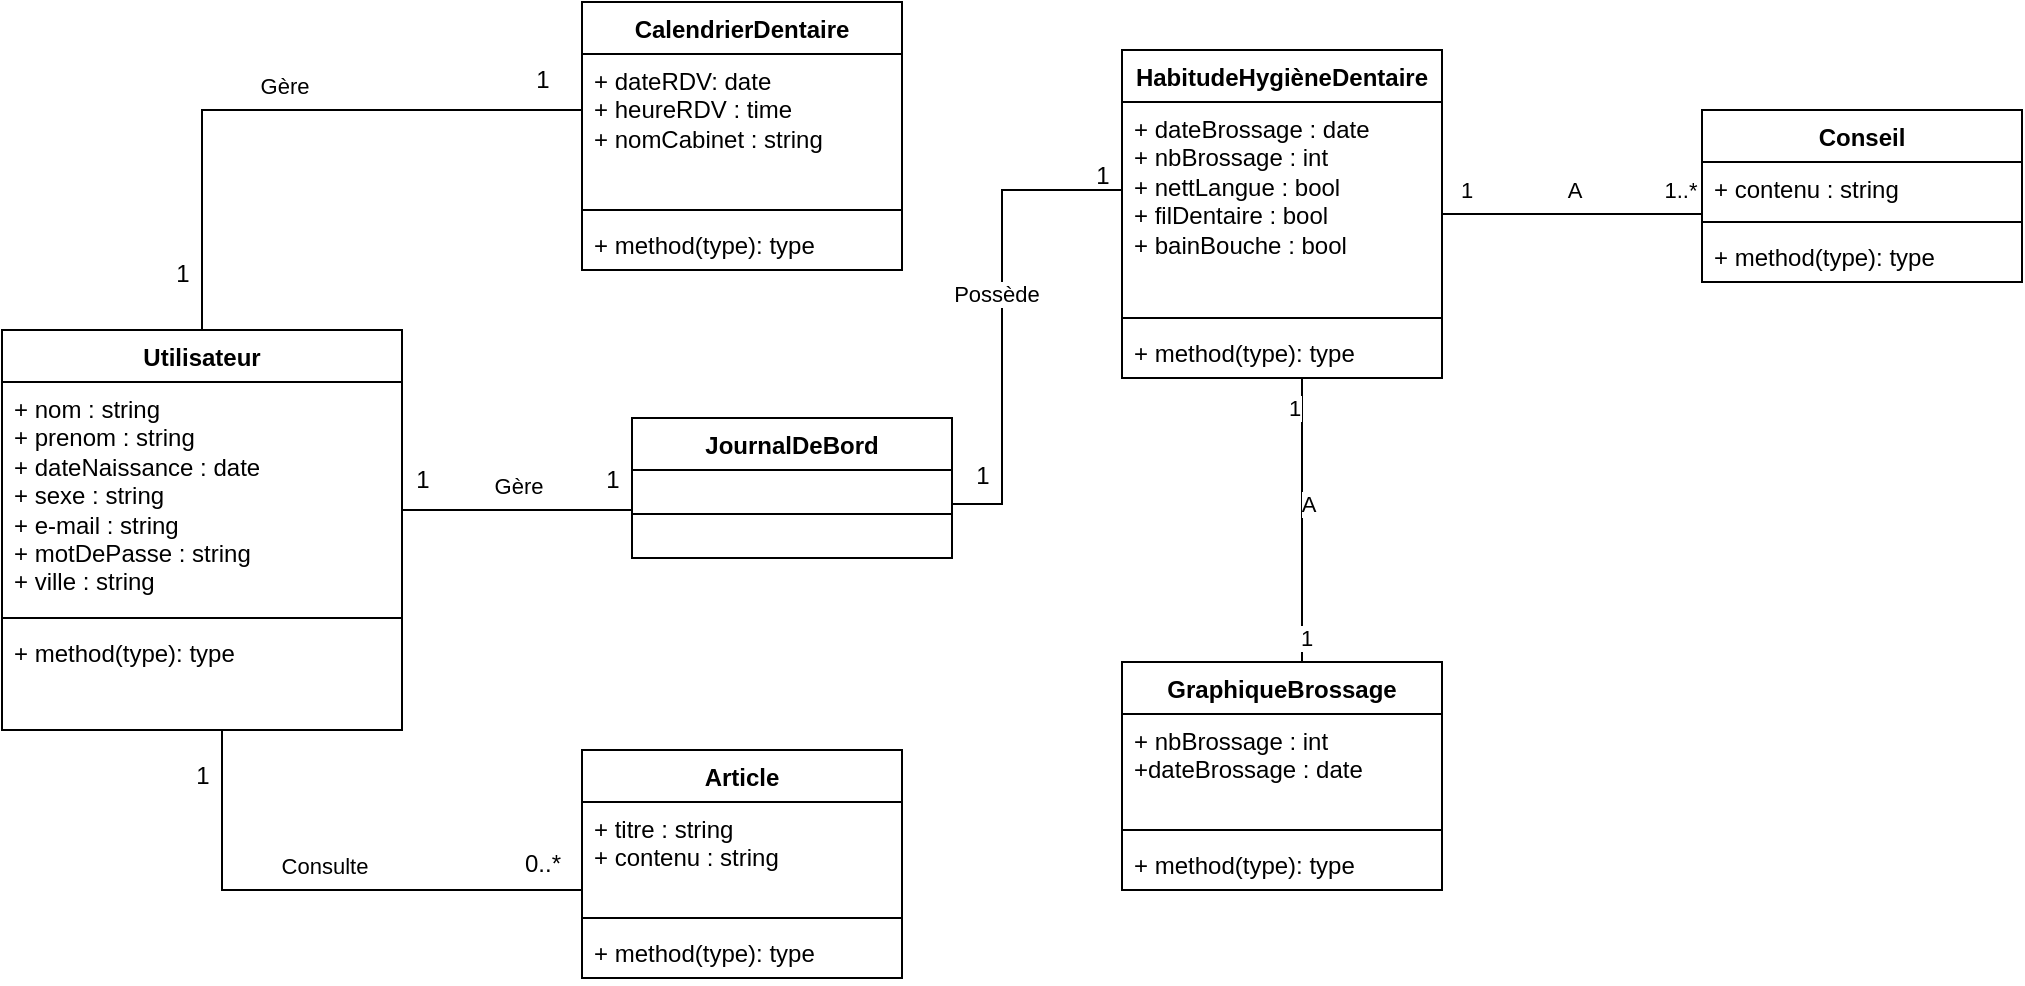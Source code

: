 <mxfile>
    <diagram id="C5RBs43oDa-KdzZeNtuy" name="Page-1">
        <mxGraphModel dx="1209" dy="502" grid="1" gridSize="10" guides="1" tooltips="1" connect="1" arrows="1" fold="1" page="1" pageScale="1" pageWidth="827" pageHeight="1169" math="0" shadow="0">
            <root>
                <mxCell id="WIyWlLk6GJQsqaUBKTNV-0"/>
                <mxCell id="WIyWlLk6GJQsqaUBKTNV-1" parent="WIyWlLk6GJQsqaUBKTNV-0"/>
                <mxCell id="zHEz4ssrq1OdMshKdfq2-0" value="Utilisateur" style="swimlane;fontStyle=1;align=center;verticalAlign=top;childLayout=stackLayout;horizontal=1;startSize=26;horizontalStack=0;resizeParent=1;resizeParentMax=0;resizeLast=0;collapsible=1;marginBottom=0;whiteSpace=wrap;html=1;" parent="WIyWlLk6GJQsqaUBKTNV-1" vertex="1">
                    <mxGeometry x="40" y="210" width="200" height="200" as="geometry"/>
                </mxCell>
                <mxCell id="zHEz4ssrq1OdMshKdfq2-1" value="+ nom : string&lt;br&gt;+ prenom : string&lt;br&gt;+ dateNaissance : date&lt;br&gt;+ sexe : string&lt;br&gt;+ e-mail : string&lt;br&gt;+ motDePasse : string&lt;br&gt;+ ville : string" style="text;strokeColor=none;fillColor=none;align=left;verticalAlign=top;spacingLeft=4;spacingRight=4;overflow=hidden;rotatable=0;points=[[0,0.5],[1,0.5]];portConstraint=eastwest;whiteSpace=wrap;html=1;" parent="zHEz4ssrq1OdMshKdfq2-0" vertex="1">
                    <mxGeometry y="26" width="200" height="114" as="geometry"/>
                </mxCell>
                <mxCell id="zHEz4ssrq1OdMshKdfq2-2" value="" style="line;strokeWidth=1;fillColor=none;align=left;verticalAlign=middle;spacingTop=-1;spacingLeft=3;spacingRight=3;rotatable=0;labelPosition=right;points=[];portConstraint=eastwest;strokeColor=inherit;" parent="zHEz4ssrq1OdMshKdfq2-0" vertex="1">
                    <mxGeometry y="140" width="200" height="8" as="geometry"/>
                </mxCell>
                <mxCell id="zHEz4ssrq1OdMshKdfq2-3" value="+ method(type): type" style="text;strokeColor=none;fillColor=none;align=left;verticalAlign=top;spacingLeft=4;spacingRight=4;overflow=hidden;rotatable=0;points=[[0,0.5],[1,0.5]];portConstraint=eastwest;whiteSpace=wrap;html=1;" parent="zHEz4ssrq1OdMshKdfq2-0" vertex="1">
                    <mxGeometry y="148" width="200" height="52" as="geometry"/>
                </mxCell>
                <mxCell id="zHEz4ssrq1OdMshKdfq2-4" value="CalendrierDentaire" style="swimlane;fontStyle=1;align=center;verticalAlign=top;childLayout=stackLayout;horizontal=1;startSize=26;horizontalStack=0;resizeParent=1;resizeParentMax=0;resizeLast=0;collapsible=1;marginBottom=0;whiteSpace=wrap;html=1;" parent="WIyWlLk6GJQsqaUBKTNV-1" vertex="1">
                    <mxGeometry x="330" y="46" width="160" height="134" as="geometry"/>
                </mxCell>
                <mxCell id="zHEz4ssrq1OdMshKdfq2-5" value="+ dateRDV: date&lt;br&gt;+ heureRDV : time&lt;br&gt;+ nomCabinet : string" style="text;strokeColor=none;fillColor=none;align=left;verticalAlign=top;spacingLeft=4;spacingRight=4;overflow=hidden;rotatable=0;points=[[0,0.5],[1,0.5]];portConstraint=eastwest;whiteSpace=wrap;html=1;" parent="zHEz4ssrq1OdMshKdfq2-4" vertex="1">
                    <mxGeometry y="26" width="160" height="74" as="geometry"/>
                </mxCell>
                <mxCell id="zHEz4ssrq1OdMshKdfq2-6" value="" style="line;strokeWidth=1;fillColor=none;align=left;verticalAlign=middle;spacingTop=-1;spacingLeft=3;spacingRight=3;rotatable=0;labelPosition=right;points=[];portConstraint=eastwest;strokeColor=inherit;" parent="zHEz4ssrq1OdMshKdfq2-4" vertex="1">
                    <mxGeometry y="100" width="160" height="8" as="geometry"/>
                </mxCell>
                <mxCell id="zHEz4ssrq1OdMshKdfq2-7" value="+ method(type): type" style="text;strokeColor=none;fillColor=none;align=left;verticalAlign=top;spacingLeft=4;spacingRight=4;overflow=hidden;rotatable=0;points=[[0,0.5],[1,0.5]];portConstraint=eastwest;whiteSpace=wrap;html=1;" parent="zHEz4ssrq1OdMshKdfq2-4" vertex="1">
                    <mxGeometry y="108" width="160" height="26" as="geometry"/>
                </mxCell>
                <mxCell id="zHEz4ssrq1OdMshKdfq2-8" value="JournalDeBord" style="swimlane;fontStyle=1;align=center;verticalAlign=top;childLayout=stackLayout;horizontal=1;startSize=26;horizontalStack=0;resizeParent=1;resizeParentMax=0;resizeLast=0;collapsible=1;marginBottom=0;whiteSpace=wrap;html=1;" parent="WIyWlLk6GJQsqaUBKTNV-1" vertex="1">
                    <mxGeometry x="355" y="254" width="160" height="70" as="geometry"/>
                </mxCell>
                <mxCell id="zHEz4ssrq1OdMshKdfq2-10" value="" style="line;strokeWidth=1;fillColor=none;align=left;verticalAlign=middle;spacingTop=-1;spacingLeft=3;spacingRight=3;rotatable=0;labelPosition=right;points=[];portConstraint=eastwest;strokeColor=inherit;" parent="zHEz4ssrq1OdMshKdfq2-8" vertex="1">
                    <mxGeometry y="26" width="160" height="44" as="geometry"/>
                </mxCell>
                <mxCell id="zHEz4ssrq1OdMshKdfq2-16" value="HabitudeHygièneDentaire" style="swimlane;fontStyle=1;align=center;verticalAlign=top;childLayout=stackLayout;horizontal=1;startSize=26;horizontalStack=0;resizeParent=1;resizeParentMax=0;resizeLast=0;collapsible=1;marginBottom=0;whiteSpace=wrap;html=1;" parent="WIyWlLk6GJQsqaUBKTNV-1" vertex="1">
                    <mxGeometry x="600" y="70" width="160" height="164" as="geometry"/>
                </mxCell>
                <mxCell id="zHEz4ssrq1OdMshKdfq2-17" value="+ dateBrossage : date&lt;br&gt;+ nbBrossage : int&lt;br&gt;+ nettLangue : bool&lt;br&gt;+ filDentaire : bool&lt;br&gt;+ bainBouche : bool" style="text;strokeColor=none;fillColor=none;align=left;verticalAlign=top;spacingLeft=4;spacingRight=4;overflow=hidden;rotatable=0;points=[[0,0.5],[1,0.5]];portConstraint=eastwest;whiteSpace=wrap;html=1;" parent="zHEz4ssrq1OdMshKdfq2-16" vertex="1">
                    <mxGeometry y="26" width="160" height="104" as="geometry"/>
                </mxCell>
                <mxCell id="zHEz4ssrq1OdMshKdfq2-18" value="" style="line;strokeWidth=1;fillColor=none;align=left;verticalAlign=middle;spacingTop=-1;spacingLeft=3;spacingRight=3;rotatable=0;labelPosition=right;points=[];portConstraint=eastwest;strokeColor=inherit;" parent="zHEz4ssrq1OdMshKdfq2-16" vertex="1">
                    <mxGeometry y="130" width="160" height="8" as="geometry"/>
                </mxCell>
                <mxCell id="zHEz4ssrq1OdMshKdfq2-19" value="+ method(type): type" style="text;strokeColor=none;fillColor=none;align=left;verticalAlign=top;spacingLeft=4;spacingRight=4;overflow=hidden;rotatable=0;points=[[0,0.5],[1,0.5]];portConstraint=eastwest;whiteSpace=wrap;html=1;" parent="zHEz4ssrq1OdMshKdfq2-16" vertex="1">
                    <mxGeometry y="138" width="160" height="26" as="geometry"/>
                </mxCell>
                <mxCell id="zHEz4ssrq1OdMshKdfq2-20" value="GraphiqueBrossage" style="swimlane;fontStyle=1;align=center;verticalAlign=top;childLayout=stackLayout;horizontal=1;startSize=26;horizontalStack=0;resizeParent=1;resizeParentMax=0;resizeLast=0;collapsible=1;marginBottom=0;whiteSpace=wrap;html=1;" parent="WIyWlLk6GJQsqaUBKTNV-1" vertex="1">
                    <mxGeometry x="600" y="376" width="160" height="114" as="geometry"/>
                </mxCell>
                <mxCell id="zHEz4ssrq1OdMshKdfq2-21" value="+ nbBrossage : int&lt;br&gt;+dateBrossage : date" style="text;strokeColor=none;fillColor=none;align=left;verticalAlign=top;spacingLeft=4;spacingRight=4;overflow=hidden;rotatable=0;points=[[0,0.5],[1,0.5]];portConstraint=eastwest;whiteSpace=wrap;html=1;" parent="zHEz4ssrq1OdMshKdfq2-20" vertex="1">
                    <mxGeometry y="26" width="160" height="54" as="geometry"/>
                </mxCell>
                <mxCell id="zHEz4ssrq1OdMshKdfq2-22" value="" style="line;strokeWidth=1;fillColor=none;align=left;verticalAlign=middle;spacingTop=-1;spacingLeft=3;spacingRight=3;rotatable=0;labelPosition=right;points=[];portConstraint=eastwest;strokeColor=inherit;" parent="zHEz4ssrq1OdMshKdfq2-20" vertex="1">
                    <mxGeometry y="80" width="160" height="8" as="geometry"/>
                </mxCell>
                <mxCell id="zHEz4ssrq1OdMshKdfq2-23" value="+ method(type): type" style="text;strokeColor=none;fillColor=none;align=left;verticalAlign=top;spacingLeft=4;spacingRight=4;overflow=hidden;rotatable=0;points=[[0,0.5],[1,0.5]];portConstraint=eastwest;whiteSpace=wrap;html=1;" parent="zHEz4ssrq1OdMshKdfq2-20" vertex="1">
                    <mxGeometry y="88" width="160" height="26" as="geometry"/>
                </mxCell>
                <mxCell id="zHEz4ssrq1OdMshKdfq2-24" value="Conseil" style="swimlane;fontStyle=1;align=center;verticalAlign=top;childLayout=stackLayout;horizontal=1;startSize=26;horizontalStack=0;resizeParent=1;resizeParentMax=0;resizeLast=0;collapsible=1;marginBottom=0;whiteSpace=wrap;html=1;" parent="WIyWlLk6GJQsqaUBKTNV-1" vertex="1">
                    <mxGeometry x="890" y="100" width="160" height="86" as="geometry"/>
                </mxCell>
                <mxCell id="zHEz4ssrq1OdMshKdfq2-25" value="+ contenu : string" style="text;strokeColor=none;fillColor=none;align=left;verticalAlign=top;spacingLeft=4;spacingRight=4;overflow=hidden;rotatable=0;points=[[0,0.5],[1,0.5]];portConstraint=eastwest;whiteSpace=wrap;html=1;" parent="zHEz4ssrq1OdMshKdfq2-24" vertex="1">
                    <mxGeometry y="26" width="160" height="26" as="geometry"/>
                </mxCell>
                <mxCell id="zHEz4ssrq1OdMshKdfq2-26" value="" style="line;strokeWidth=1;fillColor=none;align=left;verticalAlign=middle;spacingTop=-1;spacingLeft=3;spacingRight=3;rotatable=0;labelPosition=right;points=[];portConstraint=eastwest;strokeColor=inherit;" parent="zHEz4ssrq1OdMshKdfq2-24" vertex="1">
                    <mxGeometry y="52" width="160" height="8" as="geometry"/>
                </mxCell>
                <mxCell id="zHEz4ssrq1OdMshKdfq2-27" value="+ method(type): type" style="text;strokeColor=none;fillColor=none;align=left;verticalAlign=top;spacingLeft=4;spacingRight=4;overflow=hidden;rotatable=0;points=[[0,0.5],[1,0.5]];portConstraint=eastwest;whiteSpace=wrap;html=1;" parent="zHEz4ssrq1OdMshKdfq2-24" vertex="1">
                    <mxGeometry y="60" width="160" height="26" as="geometry"/>
                </mxCell>
                <mxCell id="zHEz4ssrq1OdMshKdfq2-32" value="Article" style="swimlane;fontStyle=1;align=center;verticalAlign=top;childLayout=stackLayout;horizontal=1;startSize=26;horizontalStack=0;resizeParent=1;resizeParentMax=0;resizeLast=0;collapsible=1;marginBottom=0;whiteSpace=wrap;html=1;" parent="WIyWlLk6GJQsqaUBKTNV-1" vertex="1">
                    <mxGeometry x="330" y="420" width="160" height="114" as="geometry"/>
                </mxCell>
                <mxCell id="zHEz4ssrq1OdMshKdfq2-33" value="+ titre : string&lt;br&gt;+ contenu : string" style="text;strokeColor=none;fillColor=none;align=left;verticalAlign=top;spacingLeft=4;spacingRight=4;overflow=hidden;rotatable=0;points=[[0,0.5],[1,0.5]];portConstraint=eastwest;whiteSpace=wrap;html=1;" parent="zHEz4ssrq1OdMshKdfq2-32" vertex="1">
                    <mxGeometry y="26" width="160" height="54" as="geometry"/>
                </mxCell>
                <mxCell id="zHEz4ssrq1OdMshKdfq2-34" value="" style="line;strokeWidth=1;fillColor=none;align=left;verticalAlign=middle;spacingTop=-1;spacingLeft=3;spacingRight=3;rotatable=0;labelPosition=right;points=[];portConstraint=eastwest;strokeColor=inherit;" parent="zHEz4ssrq1OdMshKdfq2-32" vertex="1">
                    <mxGeometry y="80" width="160" height="8" as="geometry"/>
                </mxCell>
                <mxCell id="zHEz4ssrq1OdMshKdfq2-35" value="+ method(type): type" style="text;strokeColor=none;fillColor=none;align=left;verticalAlign=top;spacingLeft=4;spacingRight=4;overflow=hidden;rotatable=0;points=[[0,0.5],[1,0.5]];portConstraint=eastwest;whiteSpace=wrap;html=1;" parent="zHEz4ssrq1OdMshKdfq2-32" vertex="1">
                    <mxGeometry y="88" width="160" height="26" as="geometry"/>
                </mxCell>
                <mxCell id="zHEz4ssrq1OdMshKdfq2-46" value="Gère" style="endArrow=none;html=1;endSize=12;startArrow=none;startSize=14;startFill=0;edgeStyle=orthogonalEdgeStyle;align=center;verticalAlign=bottom;endFill=0;rounded=0;" parent="WIyWlLk6GJQsqaUBKTNV-1" source="zHEz4ssrq1OdMshKdfq2-0" target="zHEz4ssrq1OdMshKdfq2-4" edge="1">
                    <mxGeometry x="0.004" y="3" relative="1" as="geometry">
                        <mxPoint x="370" y="240" as="sourcePoint"/>
                        <mxPoint x="530" y="240" as="targetPoint"/>
                        <Array as="points">
                            <mxPoint x="140" y="100"/>
                        </Array>
                        <mxPoint as="offset"/>
                    </mxGeometry>
                </mxCell>
                <mxCell id="zHEz4ssrq1OdMshKdfq2-47" value="1" style="text;html=1;align=center;verticalAlign=middle;resizable=0;points=[];autosize=1;strokeColor=none;fillColor=none;" parent="WIyWlLk6GJQsqaUBKTNV-1" vertex="1">
                    <mxGeometry x="295" y="70" width="30" height="30" as="geometry"/>
                </mxCell>
                <mxCell id="zHEz4ssrq1OdMshKdfq2-48" value="1" style="text;html=1;align=center;verticalAlign=middle;resizable=0;points=[];autosize=1;strokeColor=none;fillColor=none;" parent="WIyWlLk6GJQsqaUBKTNV-1" vertex="1">
                    <mxGeometry x="115" y="167" width="30" height="30" as="geometry"/>
                </mxCell>
                <mxCell id="zHEz4ssrq1OdMshKdfq2-49" value="Consulte" style="endArrow=none;html=1;endSize=12;startArrow=none;startSize=14;startFill=0;edgeStyle=orthogonalEdgeStyle;align=center;verticalAlign=bottom;endFill=0;rounded=0;" parent="WIyWlLk6GJQsqaUBKTNV-1" source="zHEz4ssrq1OdMshKdfq2-0" target="zHEz4ssrq1OdMshKdfq2-32" edge="1">
                    <mxGeometry x="0.004" y="3" relative="1" as="geometry">
                        <mxPoint x="150" y="207" as="sourcePoint"/>
                        <mxPoint x="340" y="110" as="targetPoint"/>
                        <Array as="points">
                            <mxPoint x="150" y="490"/>
                        </Array>
                        <mxPoint as="offset"/>
                    </mxGeometry>
                </mxCell>
                <mxCell id="zHEz4ssrq1OdMshKdfq2-50" value="0..*" style="text;html=1;align=center;verticalAlign=middle;resizable=0;points=[];autosize=1;strokeColor=none;fillColor=none;" parent="WIyWlLk6GJQsqaUBKTNV-1" vertex="1">
                    <mxGeometry x="290" y="462" width="40" height="30" as="geometry"/>
                </mxCell>
                <mxCell id="zHEz4ssrq1OdMshKdfq2-51" value="1" style="text;html=1;align=center;verticalAlign=middle;resizable=0;points=[];autosize=1;strokeColor=none;fillColor=none;" parent="WIyWlLk6GJQsqaUBKTNV-1" vertex="1">
                    <mxGeometry x="125" y="418" width="30" height="30" as="geometry"/>
                </mxCell>
                <mxCell id="zHEz4ssrq1OdMshKdfq2-52" value="Gère" style="endArrow=none;html=1;endSize=12;startArrow=none;startSize=14;startFill=0;edgeStyle=orthogonalEdgeStyle;align=center;verticalAlign=bottom;endFill=0;rounded=0;" parent="WIyWlLk6GJQsqaUBKTNV-1" source="zHEz4ssrq1OdMshKdfq2-0" target="zHEz4ssrq1OdMshKdfq2-8" edge="1">
                    <mxGeometry x="0.004" y="3" relative="1" as="geometry">
                        <mxPoint x="150" y="207" as="sourcePoint"/>
                        <mxPoint x="340" y="110" as="targetPoint"/>
                        <Array as="points">
                            <mxPoint x="290" y="300"/>
                            <mxPoint x="290" y="300"/>
                        </Array>
                        <mxPoint as="offset"/>
                    </mxGeometry>
                </mxCell>
                <mxCell id="zHEz4ssrq1OdMshKdfq2-53" value="1" style="text;html=1;align=center;verticalAlign=middle;resizable=0;points=[];autosize=1;strokeColor=none;fillColor=none;" parent="WIyWlLk6GJQsqaUBKTNV-1" vertex="1">
                    <mxGeometry x="330" y="270" width="30" height="30" as="geometry"/>
                </mxCell>
                <mxCell id="zHEz4ssrq1OdMshKdfq2-54" value="1" style="text;html=1;align=center;verticalAlign=middle;resizable=0;points=[];autosize=1;strokeColor=none;fillColor=none;" parent="WIyWlLk6GJQsqaUBKTNV-1" vertex="1">
                    <mxGeometry x="235" y="270" width="30" height="30" as="geometry"/>
                </mxCell>
                <mxCell id="zHEz4ssrq1OdMshKdfq2-55" value="Possède" style="endArrow=none;html=1;endSize=12;startArrow=none;startSize=14;startFill=0;edgeStyle=orthogonalEdgeStyle;align=center;verticalAlign=bottom;endFill=0;rounded=0;" parent="WIyWlLk6GJQsqaUBKTNV-1" source="zHEz4ssrq1OdMshKdfq2-8" target="zHEz4ssrq1OdMshKdfq2-16" edge="1">
                    <mxGeometry x="0.004" y="3" relative="1" as="geometry">
                        <mxPoint x="250" y="290" as="sourcePoint"/>
                        <mxPoint x="370" y="290" as="targetPoint"/>
                        <Array as="points">
                            <mxPoint x="540" y="297"/>
                            <mxPoint x="540" y="140"/>
                        </Array>
                        <mxPoint as="offset"/>
                    </mxGeometry>
                </mxCell>
                <mxCell id="zHEz4ssrq1OdMshKdfq2-56" value="1" style="text;html=1;align=center;verticalAlign=middle;resizable=0;points=[];autosize=1;strokeColor=none;fillColor=none;" parent="WIyWlLk6GJQsqaUBKTNV-1" vertex="1">
                    <mxGeometry x="575" y="118" width="30" height="30" as="geometry"/>
                </mxCell>
                <mxCell id="zHEz4ssrq1OdMshKdfq2-57" value="1" style="text;html=1;align=center;verticalAlign=middle;resizable=0;points=[];autosize=1;strokeColor=none;fillColor=none;" parent="WIyWlLk6GJQsqaUBKTNV-1" vertex="1">
                    <mxGeometry x="515" y="268" width="30" height="30" as="geometry"/>
                </mxCell>
                <mxCell id="zHEz4ssrq1OdMshKdfq2-58" value="A" style="endArrow=none;html=1;endSize=12;startArrow=none;startSize=14;startFill=0;edgeStyle=orthogonalEdgeStyle;align=center;verticalAlign=bottom;endFill=0;rounded=0;" parent="WIyWlLk6GJQsqaUBKTNV-1" source="zHEz4ssrq1OdMshKdfq2-16" target="zHEz4ssrq1OdMshKdfq2-20" edge="1">
                    <mxGeometry x="0.004" y="3" relative="1" as="geometry">
                        <mxPoint x="530" y="307" as="sourcePoint"/>
                        <mxPoint x="610" y="150" as="targetPoint"/>
                        <Array as="points">
                            <mxPoint x="690" y="320"/>
                            <mxPoint x="690" y="320"/>
                        </Array>
                        <mxPoint as="offset"/>
                    </mxGeometry>
                </mxCell>
                <mxCell id="zHEz4ssrq1OdMshKdfq2-59" value="1" style="edgeLabel;html=1;align=center;verticalAlign=middle;resizable=0;points=[];" parent="zHEz4ssrq1OdMshKdfq2-58" vertex="1" connectable="0">
                    <mxGeometry x="-0.786" y="-4" relative="1" as="geometry">
                        <mxPoint as="offset"/>
                    </mxGeometry>
                </mxCell>
                <mxCell id="zHEz4ssrq1OdMshKdfq2-60" value="1" style="edgeLabel;html=1;align=center;verticalAlign=middle;resizable=0;points=[];" parent="zHEz4ssrq1OdMshKdfq2-58" vertex="1" connectable="0">
                    <mxGeometry x="0.823" y="2" relative="1" as="geometry">
                        <mxPoint as="offset"/>
                    </mxGeometry>
                </mxCell>
                <mxCell id="zHEz4ssrq1OdMshKdfq2-65" value="A" style="endArrow=none;html=1;endSize=12;startArrow=none;startSize=14;startFill=0;edgeStyle=orthogonalEdgeStyle;align=center;verticalAlign=bottom;endFill=0;rounded=0;" parent="WIyWlLk6GJQsqaUBKTNV-1" source="zHEz4ssrq1OdMshKdfq2-16" target="zHEz4ssrq1OdMshKdfq2-24" edge="1">
                    <mxGeometry x="0.004" y="3" relative="1" as="geometry">
                        <mxPoint x="530" y="317" as="sourcePoint"/>
                        <mxPoint x="610" y="370" as="targetPoint"/>
                        <Array as="points">
                            <mxPoint x="900" y="150"/>
                            <mxPoint x="900" y="150"/>
                        </Array>
                        <mxPoint as="offset"/>
                    </mxGeometry>
                </mxCell>
                <mxCell id="zHEz4ssrq1OdMshKdfq2-66" value="1" style="edgeLabel;html=1;align=center;verticalAlign=middle;resizable=0;points=[];" parent="zHEz4ssrq1OdMshKdfq2-65" vertex="1" connectable="0">
                    <mxGeometry x="-0.786" y="-4" relative="1" as="geometry">
                        <mxPoint x="-2" y="-16" as="offset"/>
                    </mxGeometry>
                </mxCell>
                <mxCell id="zHEz4ssrq1OdMshKdfq2-67" value="1..*" style="edgeLabel;html=1;align=center;verticalAlign=middle;resizable=0;points=[];" parent="zHEz4ssrq1OdMshKdfq2-65" vertex="1" connectable="0">
                    <mxGeometry x="0.823" y="2" relative="1" as="geometry">
                        <mxPoint y="-10" as="offset"/>
                    </mxGeometry>
                </mxCell>
            </root>
        </mxGraphModel>
    </diagram>
</mxfile>